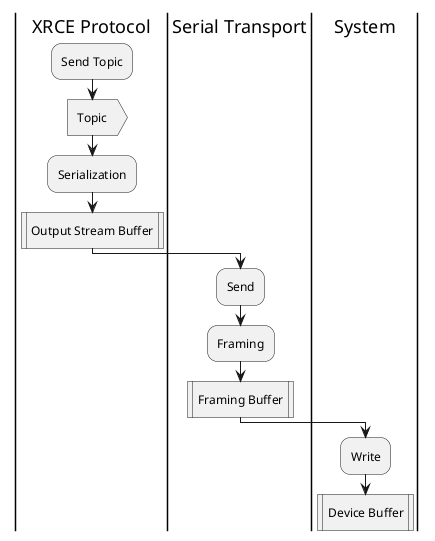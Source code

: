 @startuml

skinparam roundcorner 20
skinparam monochrome true

|XRCE Protocol|
:Send Topic;
:Topic>
:Serialization;
:Output Stream Buffer|
|Serial Transport|
:Send;
:Framing;
:Framing Buffer|
|System|
:Write;
:Device Buffer|

@enduml
